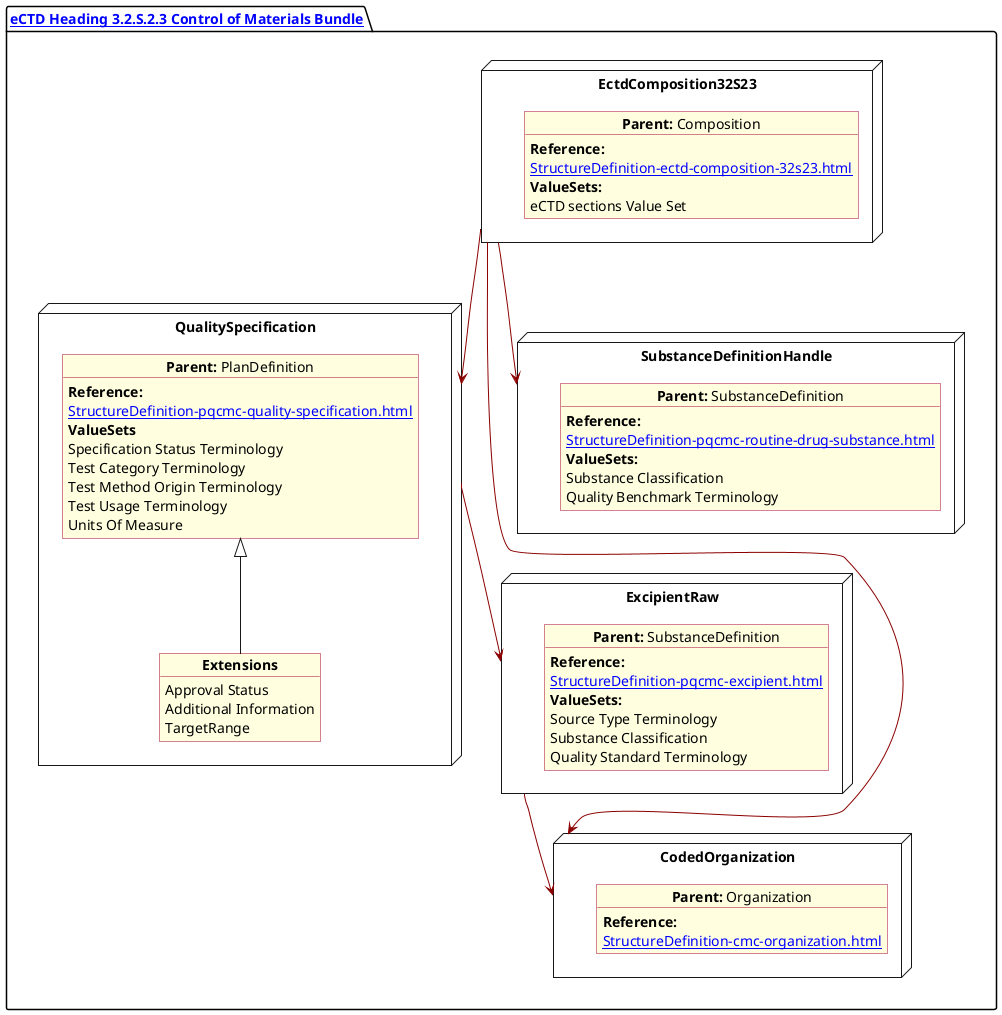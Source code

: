 @startuml SubstanceControlMat
allowmixing
'Mixed model of use case and object
skinparam svgDimensionStyle false
skinparam ObjectBackgroundColor LightYellow
skinparam ObjectBorderColor #A80036
skinparam activityDiamondBorderColor #A80036
skinparam activityDiamondBackgroundColor lawnGreen
skinparam ClassBorderThickness 4

package "[[StructureDefinition-cmc-ectd-document-32s23.html eCTD Heading 3.2.S.2.3 Control of Materials Bundle]]" as NODES {

    node "QualitySpecification" as N2 {

        object "**Parent:** PlanDefinition" as obj2 {
            **Reference:**
            [[StructureDefinition-pqcmc-quality-specification.html]]
            **ValueSets**
            Specification Status Terminology
            Test Category Terminology
            Test Method Origin Terminology
            Test Usage Terminology
            Units Of Measure
        }
        object "**Extensions**" as objQSEx {
            Approval Status
            Additional Information
            TargetRange
        }
        obj2 <|-- objQSEx
    }
    node "EctdComposition32S23" as N1 {

        object "**Parent:** Composition" as obj1 {
            **Reference:**
            [[StructureDefinition-ectd-composition-32s23.html]]
            **ValueSets:**
            eCTD sections Value Set
        }
    }

    node "ExcipientRaw" as N21 {

        object "**Parent:** SubstanceDefinition" as obj22 {
            **Reference:**
            [[StructureDefinition-pqcmc-excipient.html]]
            **ValueSets:**
            Source Type Terminology
            Substance Classification
            Quality Standard Terminology
        }
    }
    node "CodedOrganization" as NSO {

        object "**Parent:** Organization" as objAu {
            **Reference:**
            [[StructureDefinition-cmc-organization.html]]
        }
    }

    node "SubstanceDefinitionHandle" as NN {

        object "**Parent:** SubstanceDefinition" as obj3 {
            **Reference:**
            [[StructureDefinition-pqcmc-routine-drug-substance.html]]
            **ValueSets:**
            Substance Classification
            Quality Benchmark Terminology
        }
    }

    N1 -[#darkred]--> N2
    N2 -[#darkred]-> N21
    N1 -[#darkred]--> NSO
    N1 -[#darkred]--> NN
    N21 -[#darkred]-> NSO
}
@enduml